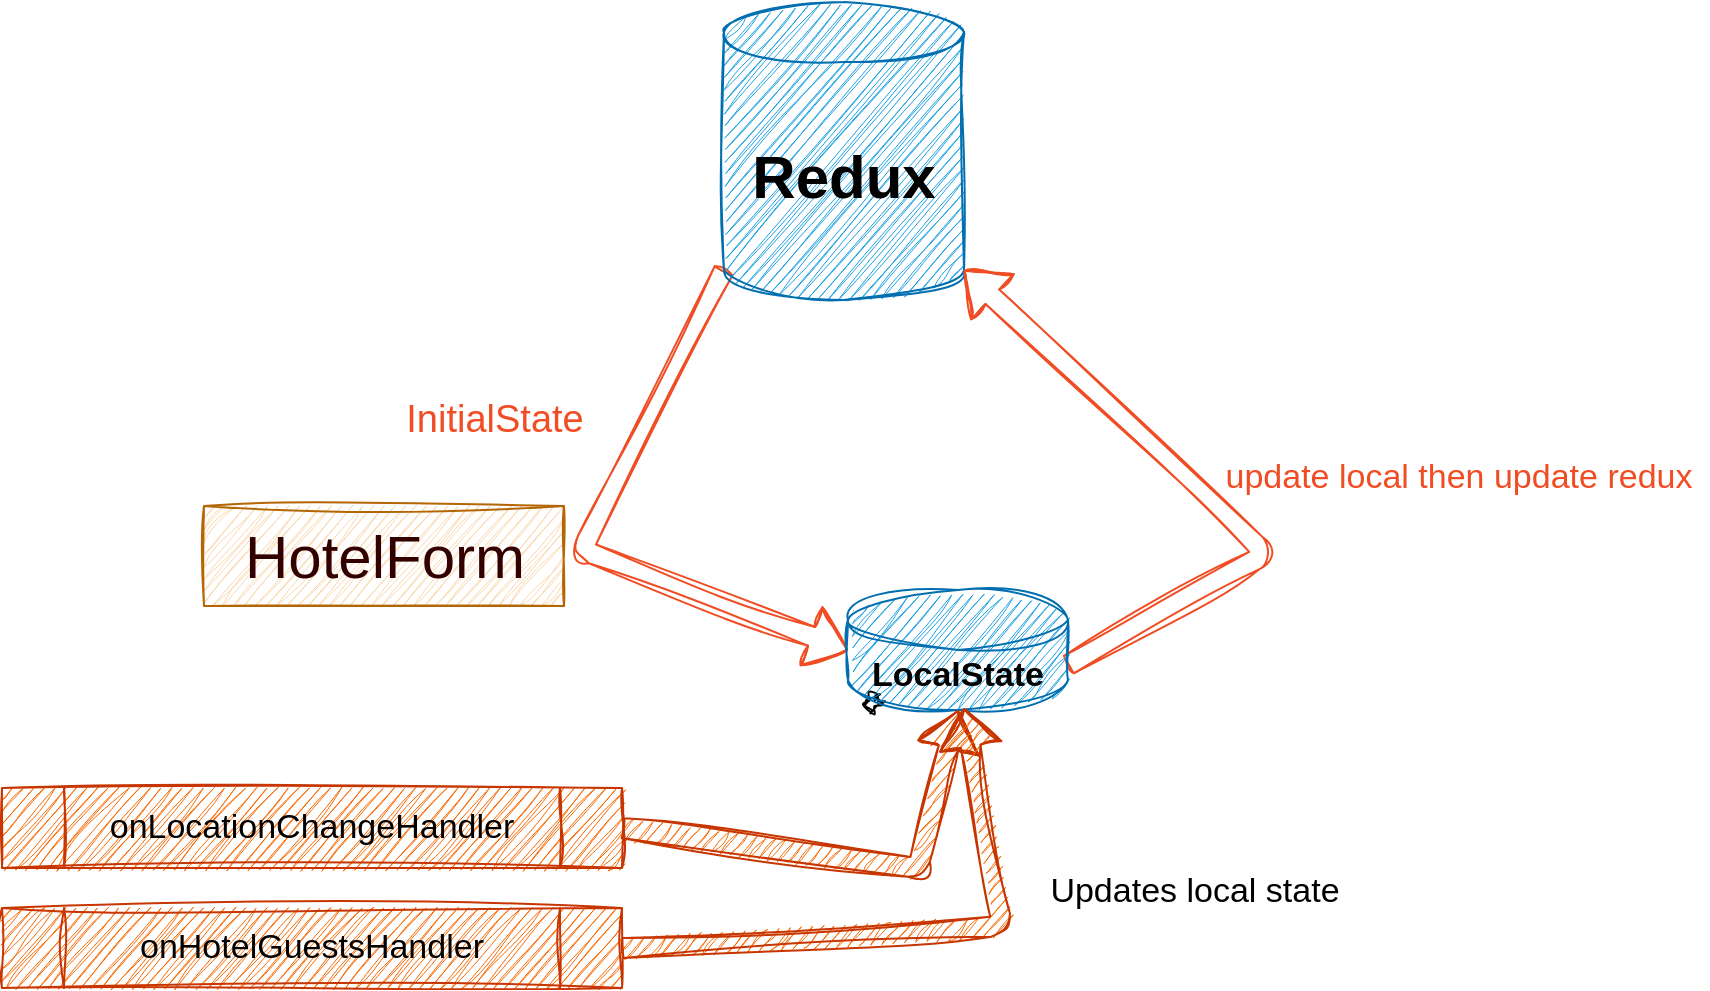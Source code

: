 <mxfile>
    <diagram id="88FuerdN4p43QkX7QWWV" name="Page-1">
        <mxGraphModel dx="1333" dy="749" grid="0" gridSize="10" guides="1" tooltips="1" connect="1" arrows="1" fold="1" page="1" pageScale="1" pageWidth="1200" pageHeight="1600" background="#ffffff" math="0" shadow="0">
            <root>
                <mxCell id="0"/>
                <mxCell id="1" parent="0"/>
                <mxCell id="10" style="edgeStyle=none;html=1;exitX=0;exitY=1;exitDx=0;exitDy=-15;exitPerimeter=0;strokeColor=#F04D24;fontSize=30;fontColor=none;entryX=0;entryY=0.5;entryDx=0;entryDy=0;entryPerimeter=0;sketch=1;curveFitting=1;jiggle=2;shape=flexArrow;" edge="1" parent="1" source="3" target="12">
                    <mxGeometry relative="1" as="geometry">
                        <mxPoint x="320" y="310" as="targetPoint"/>
                        <Array as="points">
                            <mxPoint x="460" y="297"/>
                        </Array>
                    </mxGeometry>
                </mxCell>
                <mxCell id="3" value="&lt;font color=&quot;#000000&quot; style=&quot;font-size: 30px;&quot;&gt;&lt;b&gt;Redux&lt;/b&gt;&lt;/font&gt;" style="shape=cylinder3;whiteSpace=wrap;html=1;boundedLbl=1;backgroundOutline=1;size=15;fillColor=#1ba1e2;fontColor=#ffffff;strokeColor=#006EAF;sketch=1;curveFitting=1;jiggle=2;" vertex="1" parent="1">
                    <mxGeometry x="531" y="23" width="120" height="149" as="geometry"/>
                </mxCell>
                <mxCell id="4" value="&lt;font color=&quot;#330000&quot;&gt;HotelForm&lt;/font&gt;" style="html=1;rounded=0;fontSize=30;fillColor=#fad7ac;strokeColor=#b46504;gradientColor=none;sketch=1;curveFitting=1;jiggle=2;" vertex="1" parent="1">
                    <mxGeometry x="271" y="275" width="180" height="50" as="geometry"/>
                </mxCell>
                <mxCell id="6" value="" style="ellipse;html=1;fontSize=11;align=center;fillColor=none;points=[];aspect=fixed;resizable=0;verticalAlign=bottom;labelPosition=center;verticalLabelPosition=top;flipH=1;sketch=1;curveFitting=1;jiggle=2;" vertex="1" parent="1">
                    <mxGeometry x="602" y="369" width="8" height="8" as="geometry"/>
                </mxCell>
                <mxCell id="16" style="edgeStyle=none;html=1;exitX=1;exitY=0;exitDx=0;exitDy=37.5;exitPerimeter=0;entryX=1;entryY=1;entryDx=0;entryDy=-15;entryPerimeter=0;strokeColor=#F04D24;fontSize=17;fontColor=none;sketch=1;curveFitting=1;jiggle=2;shape=flexArrow;" edge="1" parent="1" source="12" target="3">
                    <mxGeometry relative="1" as="geometry">
                        <Array as="points">
                            <mxPoint x="802" y="299"/>
                        </Array>
                    </mxGeometry>
                </mxCell>
                <mxCell id="12" value="&lt;font color=&quot;#000000&quot; style=&quot;font-size: 17px;&quot;&gt;&lt;b&gt;LocalState&lt;/b&gt;&lt;/font&gt;" style="shape=cylinder3;whiteSpace=wrap;html=1;boundedLbl=1;backgroundOutline=1;size=15;fillColor=#1ba1e2;fontColor=#ffffff;strokeColor=#006EAF;sketch=1;curveFitting=1;jiggle=2;" vertex="1" parent="1">
                    <mxGeometry x="593" y="317" width="110" height="60" as="geometry"/>
                </mxCell>
                <mxCell id="24" style="edgeStyle=none;shape=flexArrow;sketch=1;hachureGap=4;jiggle=2;curveFitting=1;html=1;exitX=1;exitY=0.5;exitDx=0;exitDy=0;entryX=0.5;entryY=1;entryDx=0;entryDy=0;entryPerimeter=0;fontFamily=Architects Daughter;fontSource=https%3A%2F%2Ffonts.googleapis.com%2Fcss%3Ffamily%3DArchitects%2BDaughter;fontSize=16;fontColor=#F04D24;fillColor=#fa6800;strokeColor=#C73500;" edge="1" parent="1" source="14" target="12">
                    <mxGeometry relative="1" as="geometry">
                        <Array as="points">
                            <mxPoint x="628" y="456"/>
                        </Array>
                    </mxGeometry>
                </mxCell>
                <mxCell id="14" value="onLocationChangeHandler" style="shape=process;whiteSpace=wrap;html=1;backgroundOutline=1;strokeColor=#C73500;fontSize=17;fillColor=#fa6800;fontColor=#000000;sketch=1;curveFitting=1;jiggle=2;" vertex="1" parent="1">
                    <mxGeometry x="170" y="416" width="310" height="40" as="geometry"/>
                </mxCell>
                <mxCell id="25" style="edgeStyle=none;shape=flexArrow;sketch=1;hachureGap=4;jiggle=2;curveFitting=1;html=1;exitX=1;exitY=0.5;exitDx=0;exitDy=0;fontFamily=Architects Daughter;fontSource=https%3A%2F%2Ffonts.googleapis.com%2Fcss%3Ffamily%3DArchitects%2BDaughter;fontSize=16;fontColor=#F04D24;fillColor=#fa6800;strokeColor=#C73500;" edge="1" parent="1" source="15">
                    <mxGeometry relative="1" as="geometry">
                        <mxPoint x="651" y="376" as="targetPoint"/>
                        <Array as="points">
                            <mxPoint x="670" y="485"/>
                        </Array>
                    </mxGeometry>
                </mxCell>
                <mxCell id="15" value="onHotelGuestsHandler" style="shape=process;whiteSpace=wrap;html=1;backgroundOutline=1;strokeColor=#C73500;fontSize=17;fillColor=#fa6800;fontColor=#000000;sketch=1;curveFitting=1;jiggle=2;" vertex="1" parent="1">
                    <mxGeometry x="170" y="476" width="310" height="40" as="geometry"/>
                </mxCell>
                <mxCell id="17" value="&lt;font color=&quot;#f04d24&quot;&gt;update local then update redux&lt;/font&gt;" style="text;html=1;align=center;verticalAlign=middle;resizable=0;points=[];autosize=1;strokeColor=none;fillColor=none;fontSize=17;fontColor=none;sketch=1;curveFitting=1;jiggle=2;" vertex="1" parent="1">
                    <mxGeometry x="772" y="245" width="251" height="32" as="geometry"/>
                </mxCell>
                <mxCell id="11" value="&lt;font color=&quot;#f04d24&quot; style=&quot;font-size: 19px;&quot;&gt;InitialState&lt;/font&gt;" style="text;html=1;align=center;verticalAlign=middle;resizable=0;points=[];autosize=1;strokeColor=none;fillColor=none;fontSize=30;fontColor=none;sketch=1;curveFitting=1;jiggle=2;" vertex="1" parent="1">
                    <mxGeometry x="362" y="203" width="107" height="48" as="geometry"/>
                </mxCell>
                <mxCell id="21" value="Updates local state" style="text;html=1;align=center;verticalAlign=middle;resizable=0;points=[];autosize=1;strokeColor=none;fillColor=none;fontSize=17;fontColor=none;sketch=1;curveFitting=1;jiggle=2;" vertex="1" parent="1">
                    <mxGeometry x="681" y="453" width="170" height="30" as="geometry"/>
                </mxCell>
            </root>
        </mxGraphModel>
    </diagram>
</mxfile>